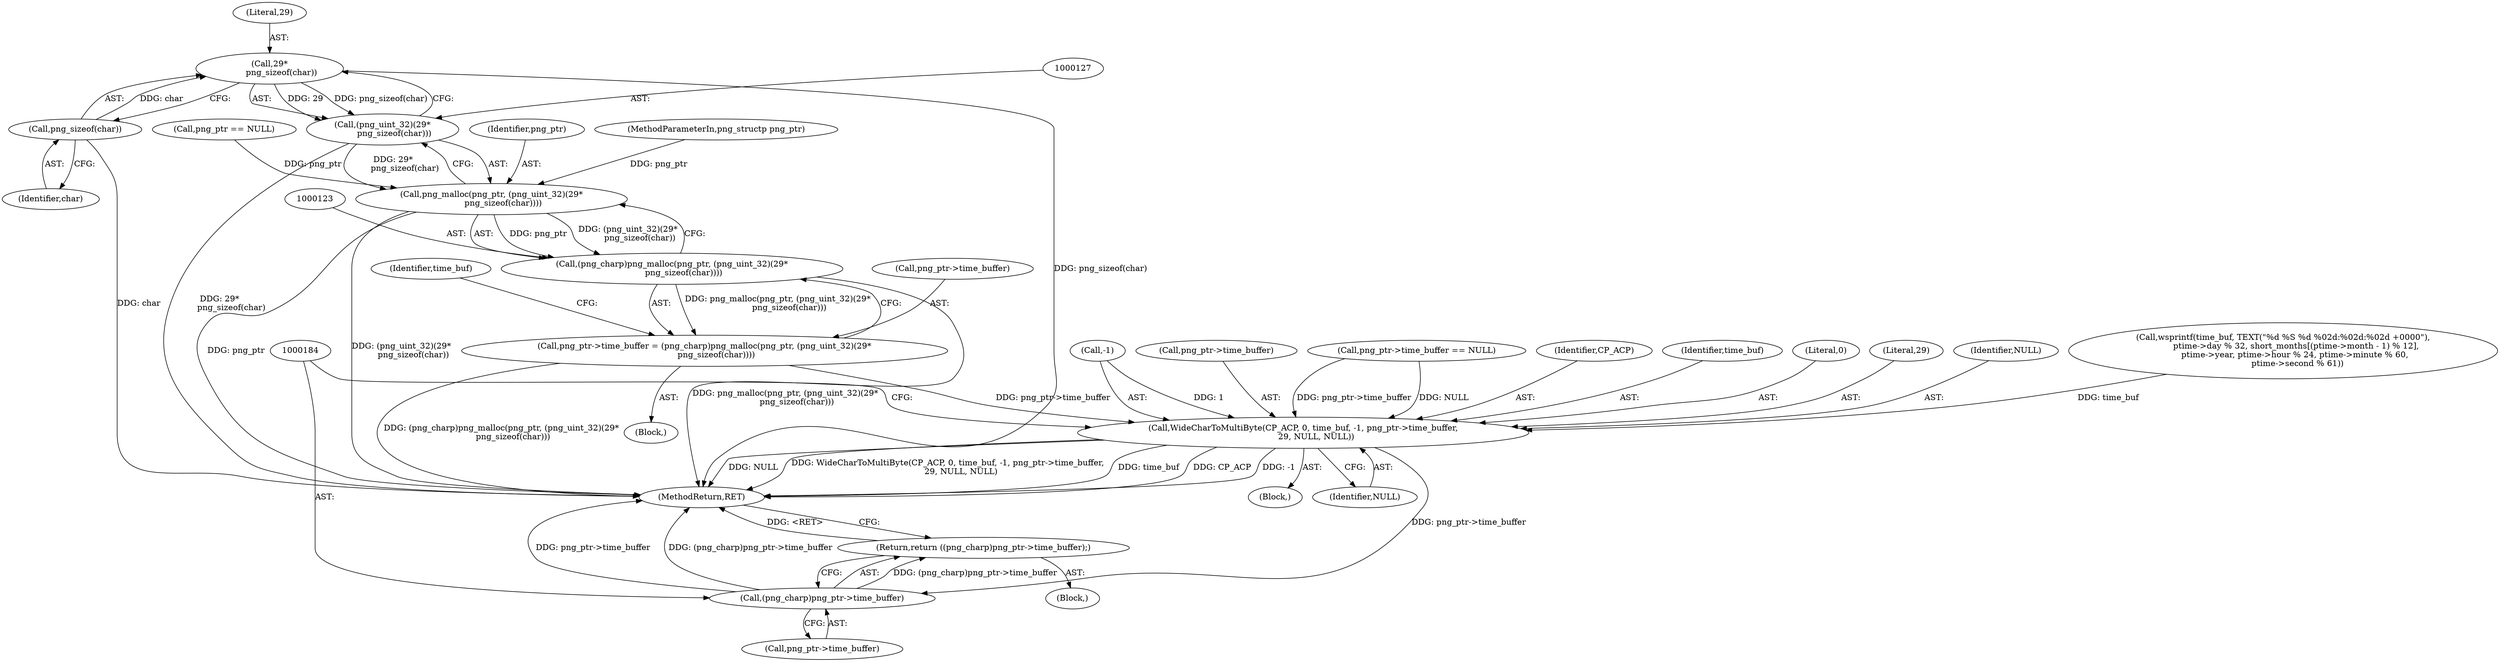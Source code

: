 digraph "0_Chrome_7f3d85b096f66870a15b37c2f40b219b2e292693@API" {
"1000128" [label="(Call,29*\n         png_sizeof(char))"];
"1000130" [label="(Call,png_sizeof(char))"];
"1000126" [label="(Call,(png_uint_32)(29*\n         png_sizeof(char)))"];
"1000124" [label="(Call,png_malloc(png_ptr, (png_uint_32)(29*\n         png_sizeof(char))))"];
"1000122" [label="(Call,(png_charp)png_malloc(png_ptr, (png_uint_32)(29*\n         png_sizeof(char))))"];
"1000118" [label="(Call,png_ptr->time_buffer = (png_charp)png_malloc(png_ptr, (png_uint_32)(29*\n         png_sizeof(char))))"];
"1000170" [label="(Call,WideCharToMultiByte(CP_ACP, 0, time_buf, -1, png_ptr->time_buffer,\n          29, NULL, NULL))"];
"1000183" [label="(Call,(png_charp)png_ptr->time_buffer)"];
"1000182" [label="(Return,return ((png_charp)png_ptr->time_buffer);)"];
"1000183" [label="(Call,(png_charp)png_ptr->time_buffer)"];
"1000176" [label="(Call,png_ptr->time_buffer)"];
"1000112" [label="(Call,png_ptr->time_buffer == NULL)"];
"1000117" [label="(Block,)"];
"1000171" [label="(Identifier,CP_ACP)"];
"1000173" [label="(Identifier,time_buf)"];
"1000131" [label="(Identifier,char)"];
"1000172" [label="(Literal,0)"];
"1000103" [label="(Block,)"];
"1000179" [label="(Literal,29)"];
"1000126" [label="(Call,(png_uint_32)(29*\n         png_sizeof(char)))"];
"1000128" [label="(Call,29*\n         png_sizeof(char))"];
"1000182" [label="(Return,return ((png_charp)png_ptr->time_buffer);)"];
"1000125" [label="(Identifier,png_ptr)"];
"1000130" [label="(Call,png_sizeof(char))"];
"1000170" [label="(Call,WideCharToMultiByte(CP_ACP, 0, time_buf, -1, png_ptr->time_buffer,\n          29, NULL, NULL))"];
"1000129" [label="(Literal,29)"];
"1000132" [label="(Block,)"];
"1000119" [label="(Call,png_ptr->time_buffer)"];
"1000180" [label="(Identifier,NULL)"];
"1000101" [label="(MethodParameterIn,png_structp png_ptr)"];
"1000181" [label="(Identifier,NULL)"];
"1000134" [label="(Call,wsprintf(time_buf, TEXT(\"%d %S %d %02d:%02d:%02d +0000\"),\n          ptime->day % 32, short_months[(ptime->month - 1) % 12],\n         ptime->year, ptime->hour % 24, ptime->minute % 60,\n           ptime->second % 61))"];
"1000174" [label="(Call,-1)"];
"1000106" [label="(Call,png_ptr == NULL)"];
"1000124" [label="(Call,png_malloc(png_ptr, (png_uint_32)(29*\n         png_sizeof(char))))"];
"1000185" [label="(Call,png_ptr->time_buffer)"];
"1000118" [label="(Call,png_ptr->time_buffer = (png_charp)png_malloc(png_ptr, (png_uint_32)(29*\n         png_sizeof(char))))"];
"1000135" [label="(Identifier,time_buf)"];
"1000122" [label="(Call,(png_charp)png_malloc(png_ptr, (png_uint_32)(29*\n         png_sizeof(char))))"];
"1000188" [label="(MethodReturn,RET)"];
"1000128" -> "1000126"  [label="AST: "];
"1000128" -> "1000130"  [label="CFG: "];
"1000129" -> "1000128"  [label="AST: "];
"1000130" -> "1000128"  [label="AST: "];
"1000126" -> "1000128"  [label="CFG: "];
"1000128" -> "1000188"  [label="DDG: png_sizeof(char)"];
"1000128" -> "1000126"  [label="DDG: 29"];
"1000128" -> "1000126"  [label="DDG: png_sizeof(char)"];
"1000130" -> "1000128"  [label="DDG: char"];
"1000130" -> "1000131"  [label="CFG: "];
"1000131" -> "1000130"  [label="AST: "];
"1000130" -> "1000188"  [label="DDG: char"];
"1000126" -> "1000124"  [label="AST: "];
"1000127" -> "1000126"  [label="AST: "];
"1000124" -> "1000126"  [label="CFG: "];
"1000126" -> "1000188"  [label="DDG: 29*\n         png_sizeof(char)"];
"1000126" -> "1000124"  [label="DDG: 29*\n         png_sizeof(char)"];
"1000124" -> "1000122"  [label="AST: "];
"1000125" -> "1000124"  [label="AST: "];
"1000122" -> "1000124"  [label="CFG: "];
"1000124" -> "1000188"  [label="DDG: png_ptr"];
"1000124" -> "1000188"  [label="DDG: (png_uint_32)(29*\n         png_sizeof(char))"];
"1000124" -> "1000122"  [label="DDG: png_ptr"];
"1000124" -> "1000122"  [label="DDG: (png_uint_32)(29*\n         png_sizeof(char))"];
"1000106" -> "1000124"  [label="DDG: png_ptr"];
"1000101" -> "1000124"  [label="DDG: png_ptr"];
"1000122" -> "1000118"  [label="AST: "];
"1000123" -> "1000122"  [label="AST: "];
"1000118" -> "1000122"  [label="CFG: "];
"1000122" -> "1000188"  [label="DDG: png_malloc(png_ptr, (png_uint_32)(29*\n         png_sizeof(char)))"];
"1000122" -> "1000118"  [label="DDG: png_malloc(png_ptr, (png_uint_32)(29*\n         png_sizeof(char)))"];
"1000118" -> "1000117"  [label="AST: "];
"1000119" -> "1000118"  [label="AST: "];
"1000135" -> "1000118"  [label="CFG: "];
"1000118" -> "1000188"  [label="DDG: (png_charp)png_malloc(png_ptr, (png_uint_32)(29*\n         png_sizeof(char)))"];
"1000118" -> "1000170"  [label="DDG: png_ptr->time_buffer"];
"1000170" -> "1000132"  [label="AST: "];
"1000170" -> "1000181"  [label="CFG: "];
"1000171" -> "1000170"  [label="AST: "];
"1000172" -> "1000170"  [label="AST: "];
"1000173" -> "1000170"  [label="AST: "];
"1000174" -> "1000170"  [label="AST: "];
"1000176" -> "1000170"  [label="AST: "];
"1000179" -> "1000170"  [label="AST: "];
"1000180" -> "1000170"  [label="AST: "];
"1000181" -> "1000170"  [label="AST: "];
"1000184" -> "1000170"  [label="CFG: "];
"1000170" -> "1000188"  [label="DDG: NULL"];
"1000170" -> "1000188"  [label="DDG: WideCharToMultiByte(CP_ACP, 0, time_buf, -1, png_ptr->time_buffer,\n          29, NULL, NULL)"];
"1000170" -> "1000188"  [label="DDG: time_buf"];
"1000170" -> "1000188"  [label="DDG: CP_ACP"];
"1000170" -> "1000188"  [label="DDG: -1"];
"1000134" -> "1000170"  [label="DDG: time_buf"];
"1000174" -> "1000170"  [label="DDG: 1"];
"1000112" -> "1000170"  [label="DDG: png_ptr->time_buffer"];
"1000112" -> "1000170"  [label="DDG: NULL"];
"1000170" -> "1000183"  [label="DDG: png_ptr->time_buffer"];
"1000183" -> "1000182"  [label="AST: "];
"1000183" -> "1000185"  [label="CFG: "];
"1000184" -> "1000183"  [label="AST: "];
"1000185" -> "1000183"  [label="AST: "];
"1000182" -> "1000183"  [label="CFG: "];
"1000183" -> "1000188"  [label="DDG: png_ptr->time_buffer"];
"1000183" -> "1000188"  [label="DDG: (png_charp)png_ptr->time_buffer"];
"1000183" -> "1000182"  [label="DDG: (png_charp)png_ptr->time_buffer"];
"1000182" -> "1000103"  [label="AST: "];
"1000188" -> "1000182"  [label="CFG: "];
"1000182" -> "1000188"  [label="DDG: <RET>"];
}
